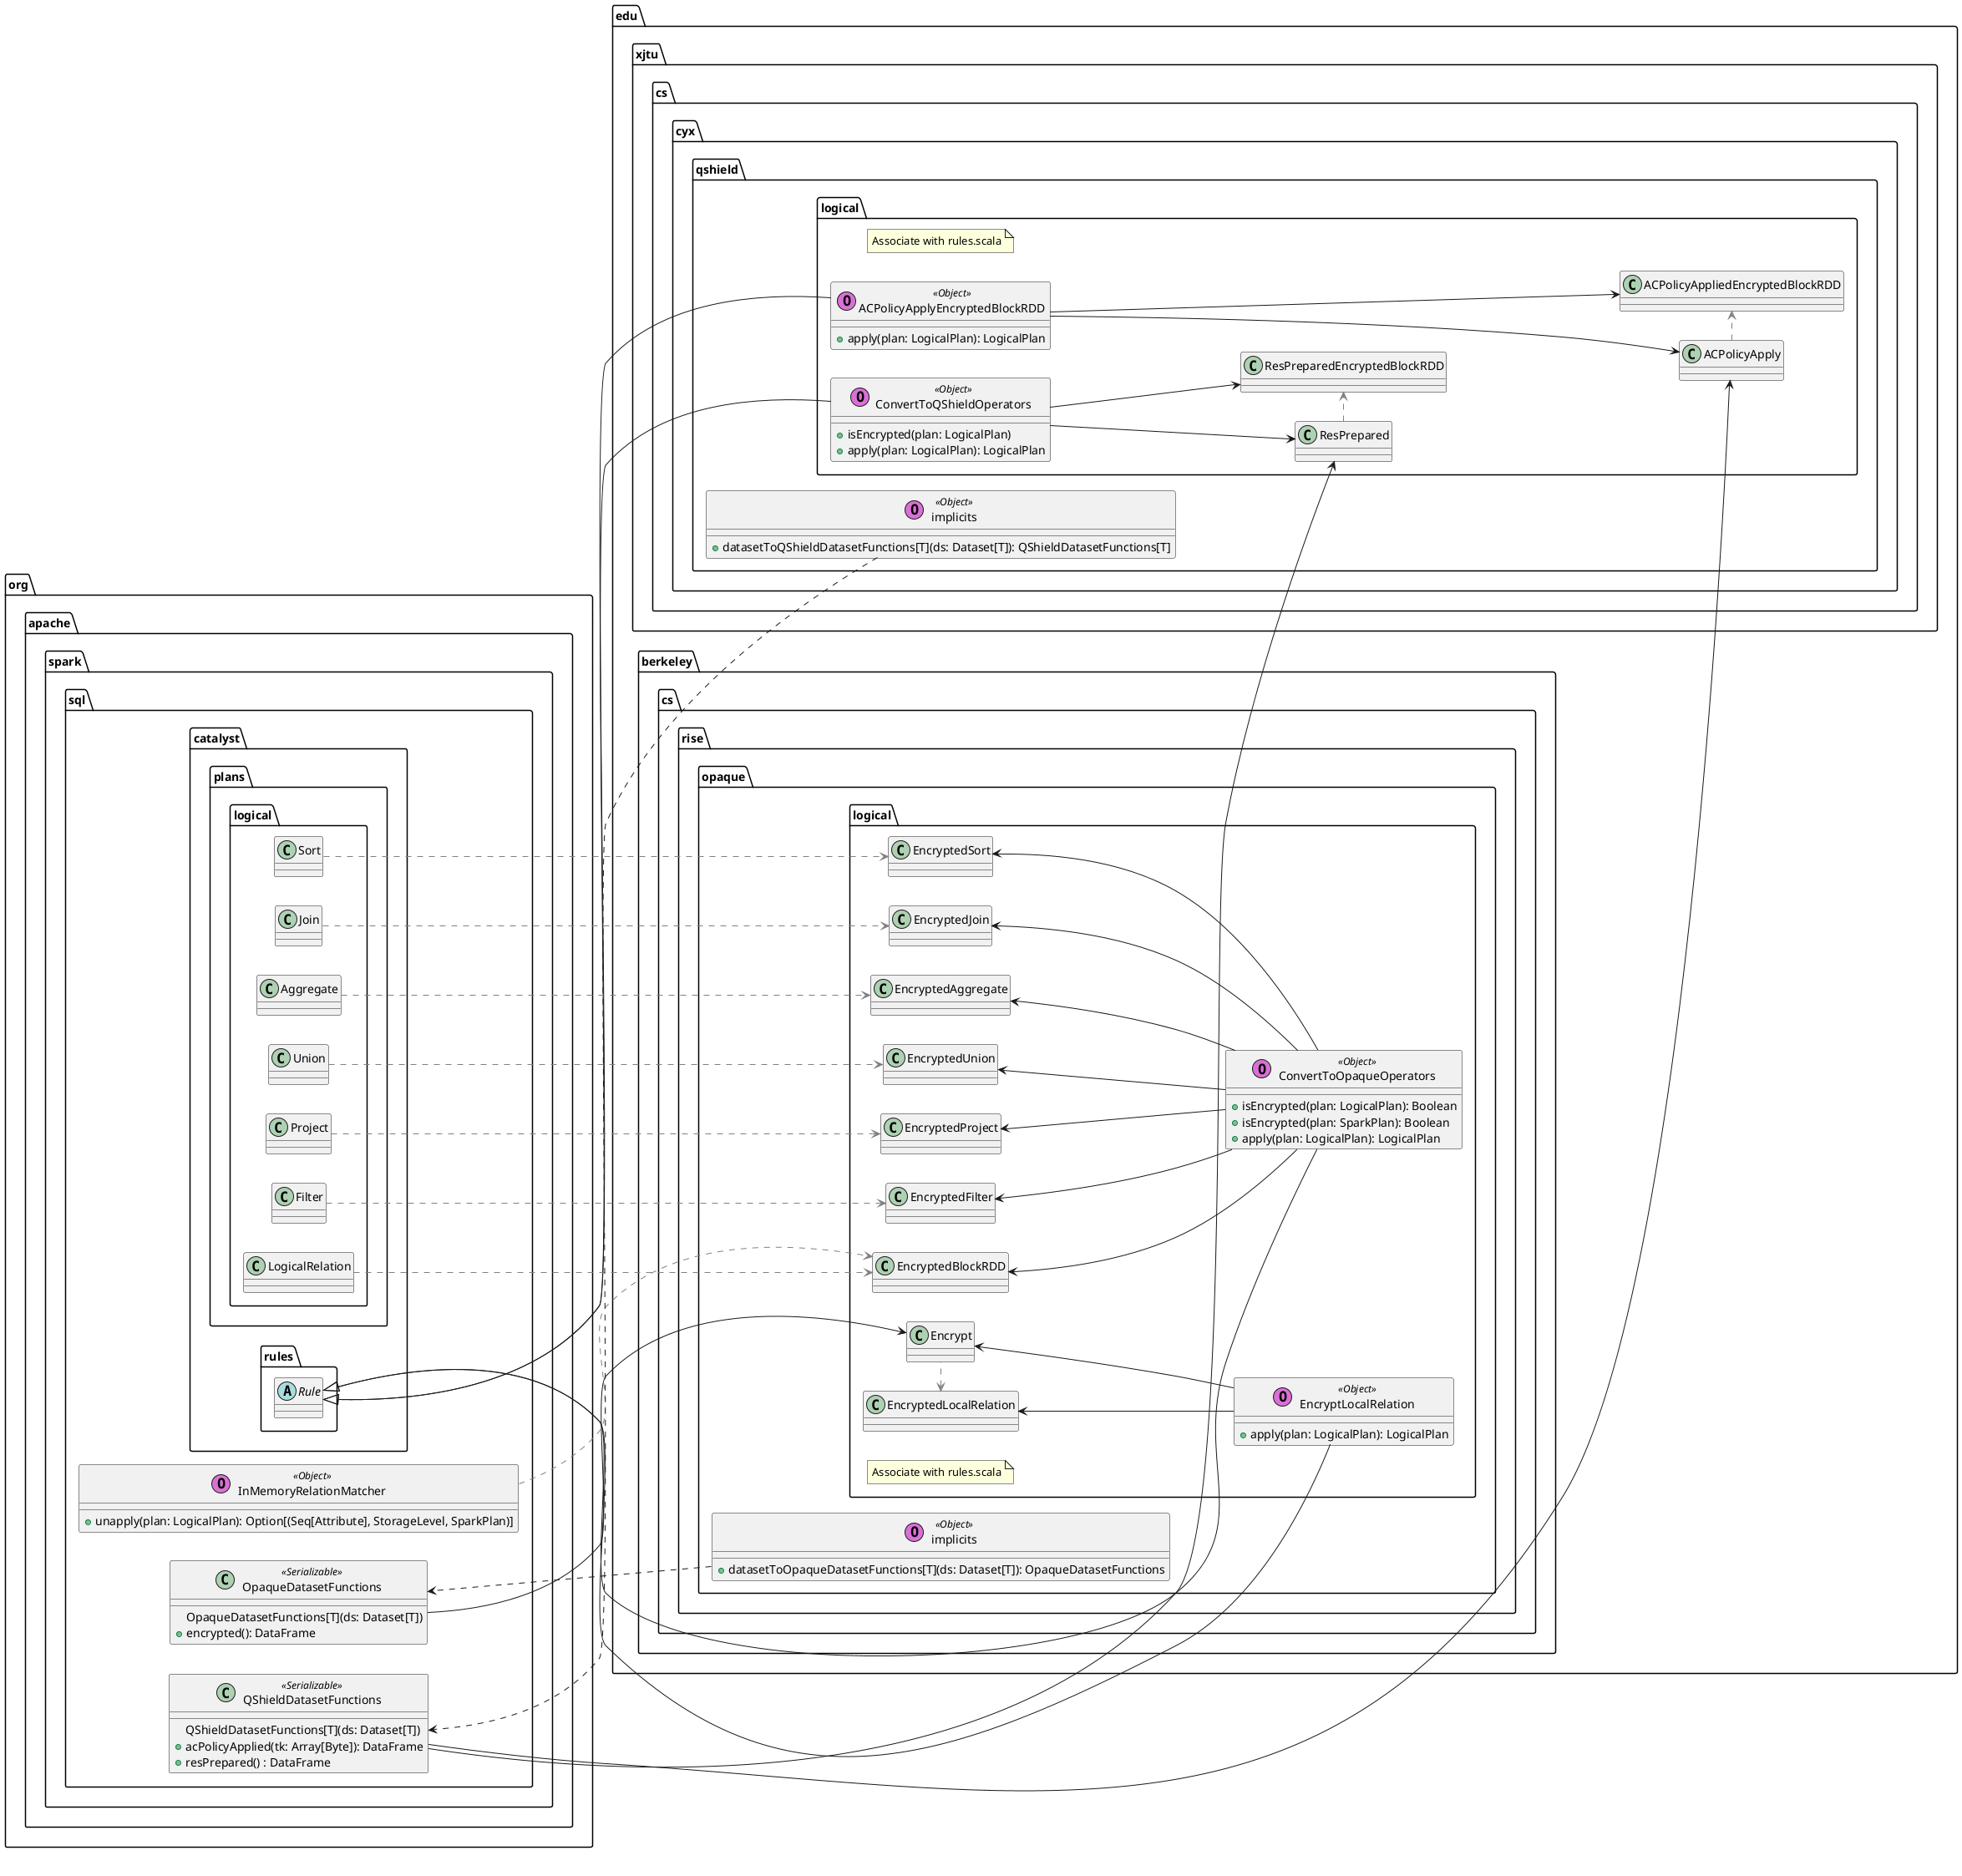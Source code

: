 @startuml
left to right direction
namespace org.apache.spark.sql.catalyst.rules{
  abstract class Rule
}

namespace org.apache.spark.sql{
  class OpaqueDatasetFunctions <<Serializable>> {
    OpaqueDatasetFunctions[T](ds: Dataset[T])
    +encrypted(): DataFrame
  }
  class QShieldDatasetFunctions <<Serializable>> {
    QShieldDatasetFunctions[T](ds: Dataset[T])
    +acPolicyApplied(tk: Array[Byte]): DataFrame
    +resPrepared() : DataFrame
  }
  class InMemoryRelationMatcher << (O,orchid) Object >> {
    +unapply(plan: LogicalPlan): Option[(Seq[Attribute], StorageLevel, SparkPlan)]
  }
}

namespace edu.berkeley.cs.rise.opaque{
  class implicits << (O,orchid) Object >> {
    +datasetToOpaqueDatasetFunctions[T](ds: Dataset[T]): OpaqueDatasetFunctions
  }
  namespace logical{
    note as N1
      Associate with rules.scala
    end note

    class EncryptLocalRelation << (O,orchid) Object >> {
      +apply(plan: LogicalPlan): LogicalPlan
    }
    class ConvertToOpaqueOperators << (O,orchid) Object >> {
      +isEncrypted(plan: LogicalPlan): Boolean
      +isEncrypted(plan: SparkPlan): Boolean
      +apply(plan: LogicalPlan): LogicalPlan
    }
  }
}

namespace edu.xjtu.cs.cyx.qshield{
  class implicits << (O,orchid) Object >> {
    +datasetToQShieldDatasetFunctions[T](ds: Dataset[T]): QShieldDatasetFunctions[T]
  }
  namespace logical{
    note as N1
      Associate with rules.scala
    end note

    class ACPolicyApplyEncryptedBlockRDD << (O,orchid) Object >> {
      +apply(plan: LogicalPlan): LogicalPlan
    }
    class ConvertToQShieldOperators << (O,orchid) Object >> {
      +isEncrypted(plan: LogicalPlan)
      +apply(plan: LogicalPlan): LogicalPlan
    }
  }
}

org.apache.spark.sql.catalyst.rules.Rule <|-- edu.xjtu.cs.cyx.qshield.logical.ACPolicyApplyEncryptedBlockRDD
org.apache.spark.sql.catalyst.rules.Rule <|-- edu.xjtu.cs.cyx.qshield.logical.ConvertToQShieldOperators
org.apache.spark.sql.catalyst.rules.Rule <|-u- edu.berkeley.cs.rise.opaque.logical.EncryptLocalRelation
org.apache.spark.sql.catalyst.rules.Rule <|-u- edu.berkeley.cs.rise.opaque.logical.ConvertToOpaqueOperators

edu.berkeley.cs.rise.opaque.logical.EncryptLocalRelation -u-> edu.berkeley.cs.rise.opaque.logical.EncryptedLocalRelation
edu.berkeley.cs.rise.opaque.logical.EncryptLocalRelation -u-> edu.berkeley.cs.rise.opaque.logical.Encrypt
edu.berkeley.cs.rise.opaque.logical.Encrypt .[#grey]l.> edu.berkeley.cs.rise.opaque.logical.EncryptedLocalRelation
edu.berkeley.cs.rise.opaque.logical.ConvertToOpaqueOperators -u-> edu.berkeley.cs.rise.opaque.logical.EncryptedBlockRDD
org.apache.spark.sql.catalyst.plans.logical.LogicalRelation .[#grey].> edu.berkeley.cs.rise.opaque.logical.EncryptedBlockRDD
edu.berkeley.cs.rise.opaque.logical.ConvertToOpaqueOperators -u-> edu.berkeley.cs.rise.opaque.logical.EncryptedProject
org.apache.spark.sql.catalyst.plans.logical.Project .[#grey].> edu.berkeley.cs.rise.opaque.logical.EncryptedProject
edu.berkeley.cs.rise.opaque.logical.ConvertToOpaqueOperators -u-> edu.berkeley.cs.rise.opaque.logical.EncryptedFilter
org.apache.spark.sql.catalyst.plans.logical.Filter .[#grey].> edu.berkeley.cs.rise.opaque.logical.EncryptedFilter
edu.berkeley.cs.rise.opaque.logical.ConvertToOpaqueOperators -u-> edu.berkeley.cs.rise.opaque.logical.EncryptedSort
org.apache.spark.sql.catalyst.plans.logical.Sort .[#grey].> edu.berkeley.cs.rise.opaque.logical.EncryptedSort
edu.berkeley.cs.rise.opaque.logical.ConvertToOpaqueOperators -u-> edu.berkeley.cs.rise.opaque.logical.EncryptedJoin
org.apache.spark.sql.catalyst.plans.logical.Join .[#grey].> edu.berkeley.cs.rise.opaque.logical.EncryptedJoin
edu.berkeley.cs.rise.opaque.logical.ConvertToOpaqueOperators -u-> edu.berkeley.cs.rise.opaque.logical.EncryptedAggregate
org.apache.spark.sql.catalyst.plans.logical.Aggregate .[#grey].> edu.berkeley.cs.rise.opaque.logical.EncryptedAggregate
edu.berkeley.cs.rise.opaque.logical.ConvertToOpaqueOperators -u-> edu.berkeley.cs.rise.opaque.logical.EncryptedUnion
org.apache.spark.sql.catalyst.plans.logical.Union .[#grey].> edu.berkeley.cs.rise.opaque.logical.EncryptedUnion
org.apache.spark.sql.InMemoryRelationMatcher .[#grey].> edu.berkeley.cs.rise.opaque.logical.EncryptedBlockRDD

edu.xjtu.cs.cyx.qshield.logical.ACPolicyApplyEncryptedBlockRDD ---d-> edu.xjtu.cs.cyx.qshield.logical.ACPolicyApply
edu.xjtu.cs.cyx.qshield.logical.ACPolicyApplyEncryptedBlockRDD ---d-> edu.xjtu.cs.cyx.qshield.logical.ACPolicyAppliedEncryptedBlockRDD
edu.xjtu.cs.cyx.qshield.logical.ACPolicyApply .[#grey]r.> edu.xjtu.cs.cyx.qshield.logical.ACPolicyAppliedEncryptedBlockRDD
edu.xjtu.cs.cyx.qshield.logical.ConvertToQShieldOperators -d-> edu.xjtu.cs.cyx.qshield.logical.ResPrepared
edu.xjtu.cs.cyx.qshield.logical.ConvertToQShieldOperators -d-> edu.xjtu.cs.cyx.qshield.logical.ResPreparedEncryptedBlockRDD
edu.xjtu.cs.cyx.qshield.logical.ResPrepared .[#grey]r.> edu.xjtu.cs.cyx.qshield.logical.ResPreparedEncryptedBlockRDD

edu.berkeley.cs.rise.opaque.implicits ...> org.apache.spark.sql.OpaqueDatasetFunctions
org.apache.spark.sql.OpaqueDatasetFunctions ---> edu.berkeley.cs.rise.opaque.logical.Encrypt

edu.xjtu.cs.cyx.qshield.implicits ...> org.apache.spark.sql.QShieldDatasetFunctions
org.apache.spark.sql.QShieldDatasetFunctions ---> edu.xjtu.cs.cyx.qshield.logical.ACPolicyApply
org.apache.spark.sql.QShieldDatasetFunctions ---> edu.xjtu.cs.cyx.qshield.logical.ResPrepared
@enduml

@startuml
left to right direction
namespace edu.berkeley.cs.rise.opaque{
  namespace logical{

    note as N1
      Associate with operators.scala
    end note

    interface OpaqueOperator <<trait>> {
      +references: AttributeSet
    }

    class Encrypt{
      +output: Seq[Attribute]
      Encrypt(child: LogicalPlan)
    }
    class EncryptedLocalRelation{
      #stringArgs: Iterator
      EncryptedLocalRelation(output: Seq[Attribute], plaintextData: Seq[InternalRow])
      +newInstance(): EncryptedLocalRelation
    }
    class EncryptedBlockRDD{
      +children: Seq[LogicalPlan]
      +producedAttributes: AttributeSet
      EncryptedBlockRDD(output: Seq[Attribute], rdd: RDD[Block])
      +newInstance(): EncryptedBlockRDD
    }
    class EncryptedProject{
      +output: Seq[Attribute]
      EncryptedProject(projectList: Seq[NamedExpression], child: OpaqueOperator)
    }
    class EncryptedFilter{
      +output: Seq[Attribute]
      EncryptedFilter(condition: Expression, child: OpaqueOperator)
    }
    class EncryptedSort{
      +output: Seq[Attribute]
      EncryptedSort(order: Seq[SortOrder], child: OpaqueOperator)
    }
    class EncryptedAggregate{
      +producedAttributes: AttributeSet
      +output: Seq[Attribute]
      EncryptedAggregate(groupingExpressions: Seq[Expression], aggExpressions: Seq[NamedExpression], child: OpaqueOperator)
    }
    class EncryptedJoin{
      +output: Seq[Attribute]
      EncryptedJoin(left: OpaqueOperator, right: OpaqueOperator, joinType: JoinType, condition: Option[Expression])
    }
    class EncryptedUnion{
      +output: Seq[Attribute]
      EncryptedUnion(left: OpaqueOperator, right: OpaqueOperator)
    }
  }
}

namespace edu.xjtu.cs.cyx.qshield{
  namespace logical{

    note as N1
      Associate with operators.scala
    end note

    class ACPolicyApply{
      ACPolicyApply(child: LogicalPlan, tk: Array[Byte])
      +output: Seq[Attribute]
    }
    class ACPolicyAppliedEncryptedBlockRDD{
      ACPolicyAppliedEncryptedBlockRDD(output: Seq[Attribute], rdd: RDD[Block], tk: Array[Byte])
      +newInstance(): ACPolicyAppliedEncryptedBlockRDD
      #stringArgs: Iterator
    }
    class ResPrepared{
      ResPrepared(child: LogicalPlan)
      +output: Seq[Attribute]
    }
    class ResPreparedEncryptedBlockRDD{
      ResPreparedEncryptedBlockRDD(child: LogicalPlan)
      +output: Seq[Attribute]
    }
  }
}

edu.berkeley.cs.rise.opaque.logical.Encrypt ..|> edu.berkeley.cs.rise.opaque.logical.OpaqueOperator
edu.berkeley.cs.rise.opaque.logical.EncryptedLocalRelation ..|> edu.berkeley.cs.rise.opaque.logical.OpaqueOperator
edu.berkeley.cs.rise.opaque.logical.EncryptedBlockRDD ..|> edu.berkeley.cs.rise.opaque.logical.OpaqueOperator
edu.berkeley.cs.rise.opaque.logical.EncryptedProject ..|> edu.berkeley.cs.rise.opaque.logical.OpaqueOperator
edu.berkeley.cs.rise.opaque.logical.EncryptedFilter ..|> edu.berkeley.cs.rise.opaque.logical.OpaqueOperator
edu.berkeley.cs.rise.opaque.logical.EncryptedSort ..|> edu.berkeley.cs.rise.opaque.logical.OpaqueOperator
edu.berkeley.cs.rise.opaque.logical.EncryptedAggregate ..|> edu.berkeley.cs.rise.opaque.logical.OpaqueOperator
edu.berkeley.cs.rise.opaque.logical.EncryptedJoin ..|> edu.berkeley.cs.rise.opaque.logical.OpaqueOperator
edu.berkeley.cs.rise.opaque.logical.EncryptedUnion ..|> edu.berkeley.cs.rise.opaque.logical.OpaqueOperator

edu.xjtu.cs.cyx.qshield.logical.ACPolicyApply .up.|> edu.berkeley.cs.rise.opaque.logical.OpaqueOperator
edu.xjtu.cs.cyx.qshield.logical.ACPolicyAppliedEncryptedBlockRDD .up.|> edu.berkeley.cs.rise.opaque.logical.OpaqueOperator
edu.xjtu.cs.cyx.qshield.logical.ResPrepared .up.|> edu.berkeley.cs.rise.opaque.logical.OpaqueOperator
edu.xjtu.cs.cyx.qshield.logical.ResPreparedEncryptedBlockRDD .up.|> edu.berkeley.cs.rise.opaque.logical.OpaqueOperator
@enduml
